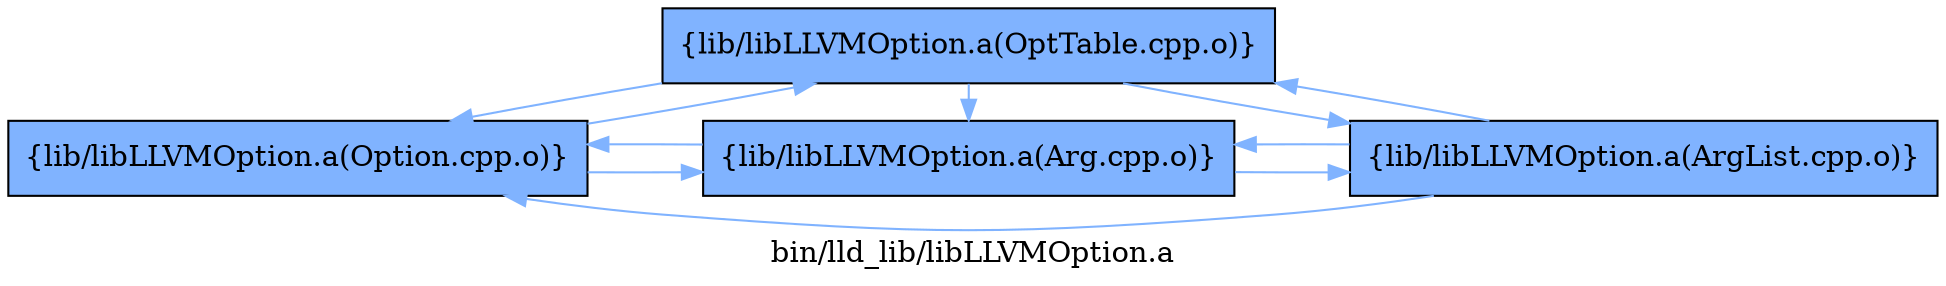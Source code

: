 digraph "bin/lld_lib/libLLVMOption.a" {
	label="bin/lld_lib/libLLVMOption.a";
	rankdir=LR;
	{ rank=same; Node0x559e3edf3d88;  }
	{ rank=same; Node0x559e3edf7c08; Node0x559e3edee428;  }

	Node0x559e3edf3d88 [shape=record,shape=box,group=1,style=filled,fillcolor="0.600000 0.5 1",label="{lib/libLLVMOption.a(Option.cpp.o)}"];
	Node0x559e3edf3d88 -> Node0x559e3edf7c08[color="0.600000 0.5 1"];
	Node0x559e3edf3d88 -> Node0x559e3edee428[color="0.600000 0.5 1"];
	Node0x559e3edf7c08 [shape=record,shape=box,group=1,style=filled,fillcolor="0.600000 0.5 1",label="{lib/libLLVMOption.a(OptTable.cpp.o)}"];
	Node0x559e3edf7c08 -> Node0x559e3edf3d88[color="0.600000 0.5 1"];
	Node0x559e3edf7c08 -> Node0x559e3edee428[color="0.600000 0.5 1"];
	Node0x559e3edf7c08 -> Node0x559e3edeebf8[color="0.600000 0.5 1"];
	Node0x559e3edeebf8 [shape=record,shape=box,group=1,style=filled,fillcolor="0.600000 0.5 1",label="{lib/libLLVMOption.a(ArgList.cpp.o)}"];
	Node0x559e3edeebf8 -> Node0x559e3edf3d88[color="0.600000 0.5 1"];
	Node0x559e3edeebf8 -> Node0x559e3edf7c08[color="0.600000 0.5 1"];
	Node0x559e3edeebf8 -> Node0x559e3edee428[color="0.600000 0.5 1"];
	Node0x559e3edee428 [shape=record,shape=box,group=1,style=filled,fillcolor="0.600000 0.5 1",label="{lib/libLLVMOption.a(Arg.cpp.o)}"];
	Node0x559e3edee428 -> Node0x559e3edf3d88[color="0.600000 0.5 1"];
	Node0x559e3edee428 -> Node0x559e3edeebf8[color="0.600000 0.5 1"];
}
